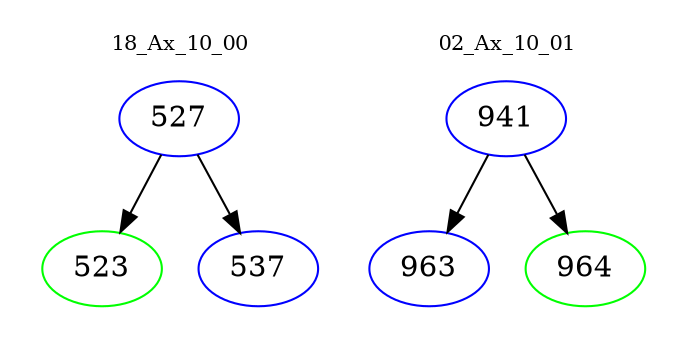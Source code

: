 digraph{
subgraph cluster_0 {
color = white
label = "18_Ax_10_00";
fontsize=10;
T0_527 [label="527", color="blue"]
T0_527 -> T0_523 [color="black"]
T0_523 [label="523", color="green"]
T0_527 -> T0_537 [color="black"]
T0_537 [label="537", color="blue"]
}
subgraph cluster_1 {
color = white
label = "02_Ax_10_01";
fontsize=10;
T1_941 [label="941", color="blue"]
T1_941 -> T1_963 [color="black"]
T1_963 [label="963", color="blue"]
T1_941 -> T1_964 [color="black"]
T1_964 [label="964", color="green"]
}
}
